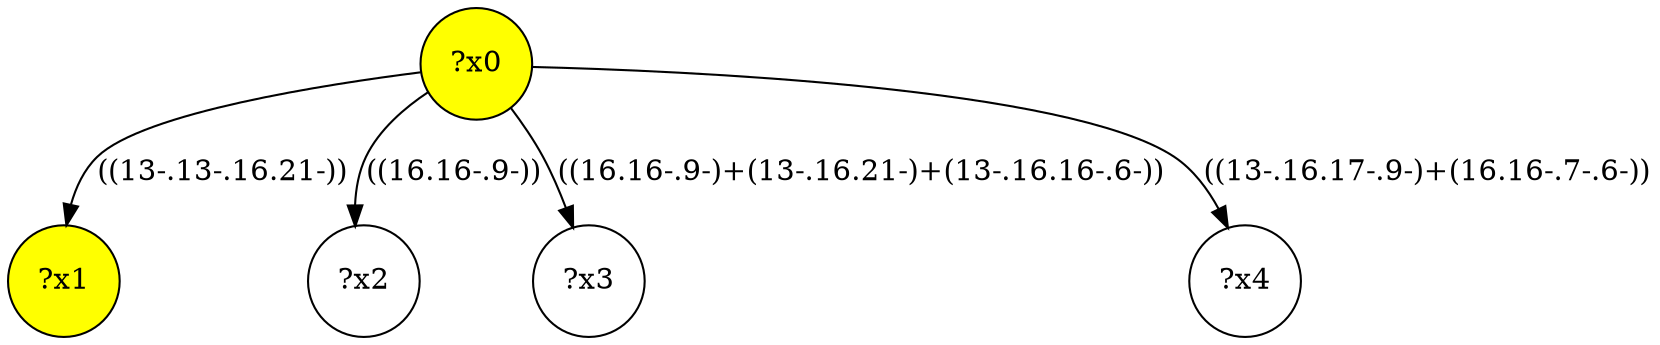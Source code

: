 digraph g {
	x0 [fillcolor="yellow", style="filled," shape=circle, label="?x0"];
	x1 [fillcolor="yellow", style="filled," shape=circle, label="?x1"];
	x0 -> x1 [label="((13-.13-.16.21-))"];
	x2 [shape=circle, label="?x2"];
	x0 -> x2 [label="((16.16-.9-))"];
	x3 [shape=circle, label="?x3"];
	x0 -> x3 [label="((16.16-.9-)+(13-.16.21-)+(13-.16.16-.6-))"];
	x4 [shape=circle, label="?x4"];
	x0 -> x4 [label="((13-.16.17-.9-)+(16.16-.7-.6-))"];
}
